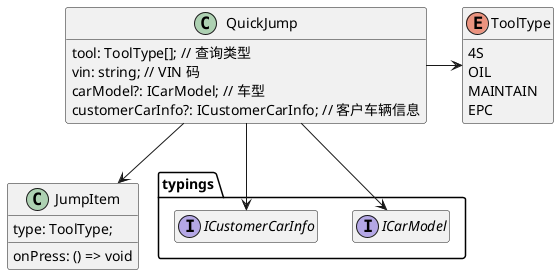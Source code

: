 @startuml
hide empty members
class QuickJump {
    tool: ToolType[]; // 查询类型
    vin: string; // VIN 码
    carModel?: ICarModel; // 车型
    customerCarInfo?: ICustomerCarInfo; // 客户车辆信息
}
package typings {
    interface ICarModel
    interface ICustomerCarInfo
}
enum ToolType {
    4S
    OIL
    MAINTAIN
    EPC
}
class JumpItem {
    type: ToolType;
    onPress: () => void
}

QuickJump -down-> ICarModel
QuickJump -down-> ICustomerCarInfo
QuickJump -right-> ToolType
QuickJump -down-> JumpItem

@enduml

